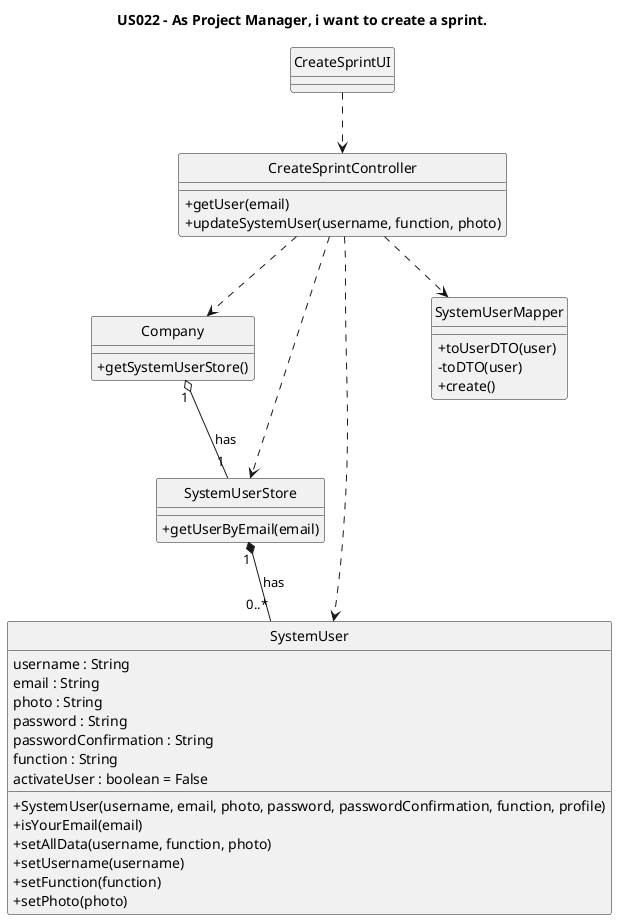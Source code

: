 @startuml
'https://plantuml.com/class-diagram

hide circle
skinparam classAttributeIconSize 0

title US022 - As Project Manager, i want to create a sprint.

class CreateSprintUI {
}

class CreateSprintController {
+getUser(email)
+updateSystemUser(username, function, photo)
}

class Company {
+getSystemUserStore()
}

class SystemUserStore {
+getUserByEmail(email)
}


class SystemUser {
username : String
email : String
photo : String
password : String
passwordConfirmation : String
function : String
activateUser : boolean = False
+SystemUser(username, email, photo, password, passwordConfirmation, function, profile)
+isYourEmail(email)
+setAllData(username, function, photo)
+setUsername(username)
+setFunction(function)
+setPhoto(photo)
}


class SystemUserMapper {
+toUserDTO(user)
-toDTO(user)
+create()
}


CreateSprintUI ..> CreateSprintController

CreateSprintController ..> Company
CreateSprintController ..> SystemUserStore
CreateSprintController ..> SystemUser
CreateSprintController ..> SystemUserMapper


Company "1" o-- "1" SystemUserStore: has
SystemUserStore "1" *-- "0..*" SystemUser: has


@enduml